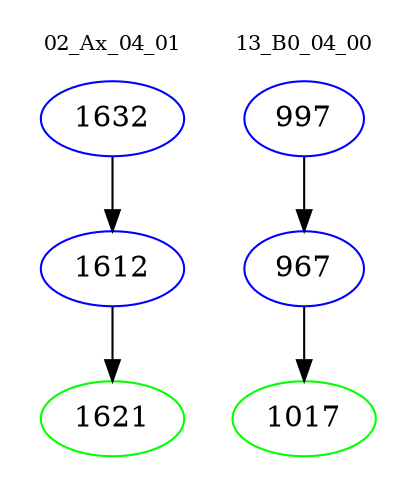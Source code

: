 digraph{
subgraph cluster_0 {
color = white
label = "02_Ax_04_01";
fontsize=10;
T0_1632 [label="1632", color="blue"]
T0_1632 -> T0_1612 [color="black"]
T0_1612 [label="1612", color="blue"]
T0_1612 -> T0_1621 [color="black"]
T0_1621 [label="1621", color="green"]
}
subgraph cluster_1 {
color = white
label = "13_B0_04_00";
fontsize=10;
T1_997 [label="997", color="blue"]
T1_997 -> T1_967 [color="black"]
T1_967 [label="967", color="blue"]
T1_967 -> T1_1017 [color="black"]
T1_1017 [label="1017", color="green"]
}
}
